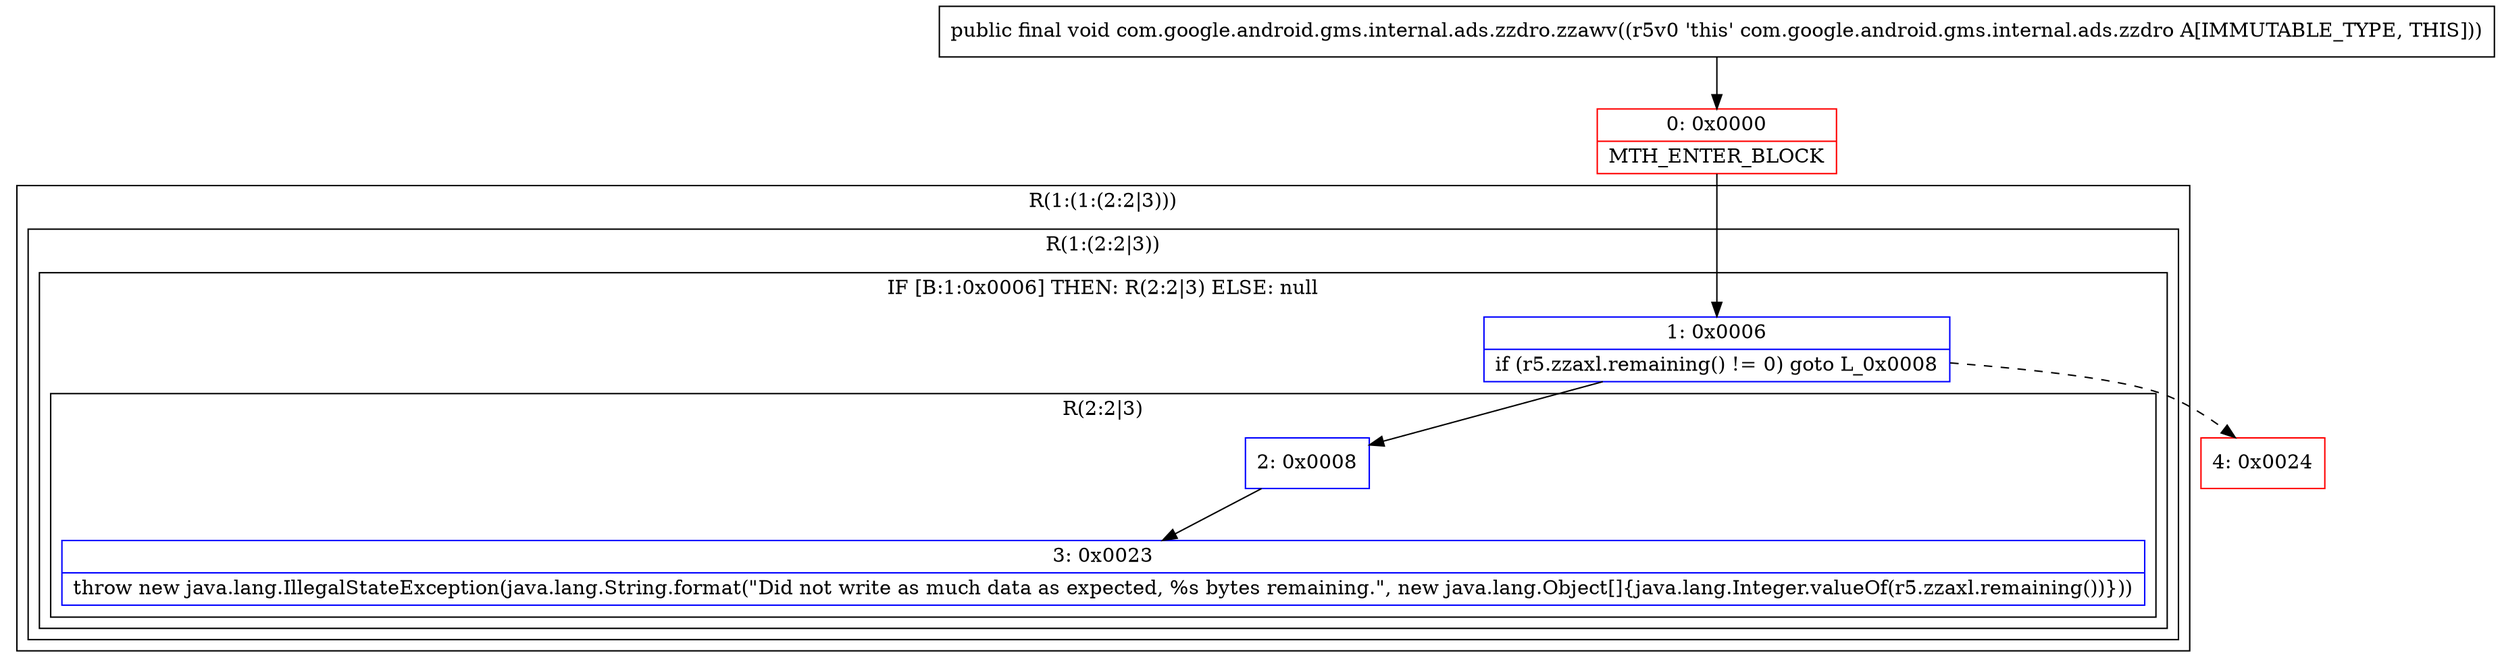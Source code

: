 digraph "CFG forcom.google.android.gms.internal.ads.zzdro.zzawv()V" {
subgraph cluster_Region_721602825 {
label = "R(1:(1:(2:2|3)))";
node [shape=record,color=blue];
subgraph cluster_Region_4983558 {
label = "R(1:(2:2|3))";
node [shape=record,color=blue];
subgraph cluster_IfRegion_1418646319 {
label = "IF [B:1:0x0006] THEN: R(2:2|3) ELSE: null";
node [shape=record,color=blue];
Node_1 [shape=record,label="{1\:\ 0x0006|if (r5.zzaxl.remaining() != 0) goto L_0x0008\l}"];
subgraph cluster_Region_1417433298 {
label = "R(2:2|3)";
node [shape=record,color=blue];
Node_2 [shape=record,label="{2\:\ 0x0008}"];
Node_3 [shape=record,label="{3\:\ 0x0023|throw new java.lang.IllegalStateException(java.lang.String.format(\"Did not write as much data as expected, %s bytes remaining.\", new java.lang.Object[]\{java.lang.Integer.valueOf(r5.zzaxl.remaining())\}))\l}"];
}
}
}
}
Node_0 [shape=record,color=red,label="{0\:\ 0x0000|MTH_ENTER_BLOCK\l}"];
Node_4 [shape=record,color=red,label="{4\:\ 0x0024}"];
MethodNode[shape=record,label="{public final void com.google.android.gms.internal.ads.zzdro.zzawv((r5v0 'this' com.google.android.gms.internal.ads.zzdro A[IMMUTABLE_TYPE, THIS])) }"];
MethodNode -> Node_0;
Node_1 -> Node_2;
Node_1 -> Node_4[style=dashed];
Node_2 -> Node_3;
Node_0 -> Node_1;
}

